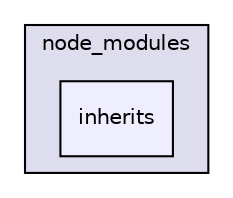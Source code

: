 digraph "gulp-src/node_modules/gulp/node_modules/gulp-util/node_modules/through2/node_modules/readable-stream/node_modules/inherits" {
  compound=true
  node [ fontsize="10", fontname="Helvetica"];
  edge [ labelfontsize="10", labelfontname="Helvetica"];
  subgraph clusterdir_3d11aa2b6ffbb800eca6019ad161b7a7 {
    graph [ bgcolor="#ddddee", pencolor="black", label="node_modules" fontname="Helvetica", fontsize="10", URL="dir_3d11aa2b6ffbb800eca6019ad161b7a7.html"]
  dir_014c391ca9d93368b29d893ee1ade624 [shape=box, label="inherits", style="filled", fillcolor="#eeeeff", pencolor="black", URL="dir_014c391ca9d93368b29d893ee1ade624.html"];
  }
}
